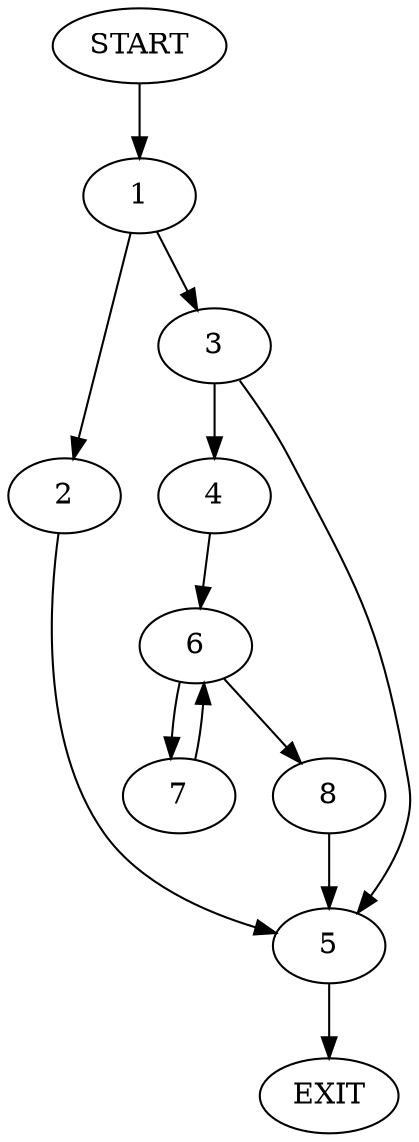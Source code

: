 digraph {
0 [label="START"]
9 [label="EXIT"]
0 -> 1
1 -> 2
1 -> 3
3 -> 4
3 -> 5
2 -> 5
5 -> 9
4 -> 6
6 -> 7
6 -> 8
8 -> 5
7 -> 6
}
